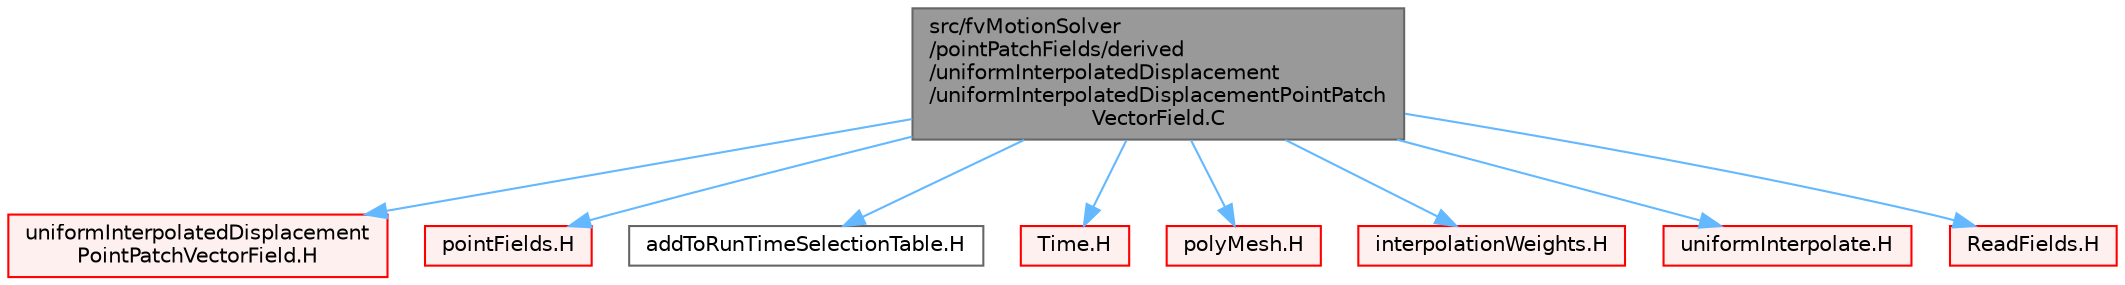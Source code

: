 digraph "src/fvMotionSolver/pointPatchFields/derived/uniformInterpolatedDisplacement/uniformInterpolatedDisplacementPointPatchVectorField.C"
{
 // LATEX_PDF_SIZE
  bgcolor="transparent";
  edge [fontname=Helvetica,fontsize=10,labelfontname=Helvetica,labelfontsize=10];
  node [fontname=Helvetica,fontsize=10,shape=box,height=0.2,width=0.4];
  Node1 [id="Node000001",label="src/fvMotionSolver\l/pointPatchFields/derived\l/uniformInterpolatedDisplacement\l/uniformInterpolatedDisplacementPointPatch\lVectorField.C",height=0.2,width=0.4,color="gray40", fillcolor="grey60", style="filled", fontcolor="black",tooltip=" "];
  Node1 -> Node2 [id="edge1_Node000001_Node000002",color="steelblue1",style="solid",tooltip=" "];
  Node2 [id="Node000002",label="uniformInterpolatedDisplacement\lPointPatchVectorField.H",height=0.2,width=0.4,color="red", fillcolor="#FFF0F0", style="filled",URL="$uniformInterpolatedDisplacementPointPatchVectorField_8H.html",tooltip=" "];
  Node1 -> Node240 [id="edge2_Node000001_Node000240",color="steelblue1",style="solid",tooltip=" "];
  Node240 [id="Node000240",label="pointFields.H",height=0.2,width=0.4,color="red", fillcolor="#FFF0F0", style="filled",URL="$pointFields_8H.html",tooltip=" "];
  Node1 -> Node351 [id="edge3_Node000001_Node000351",color="steelblue1",style="solid",tooltip=" "];
  Node351 [id="Node000351",label="addToRunTimeSelectionTable.H",height=0.2,width=0.4,color="grey40", fillcolor="white", style="filled",URL="$addToRunTimeSelectionTable_8H.html",tooltip="Macros for easy insertion into run-time selection tables."];
  Node1 -> Node352 [id="edge4_Node000001_Node000352",color="steelblue1",style="solid",tooltip=" "];
  Node352 [id="Node000352",label="Time.H",height=0.2,width=0.4,color="red", fillcolor="#FFF0F0", style="filled",URL="$Time_8H.html",tooltip=" "];
  Node1 -> Node282 [id="edge5_Node000001_Node000282",color="steelblue1",style="solid",tooltip=" "];
  Node282 [id="Node000282",label="polyMesh.H",height=0.2,width=0.4,color="red", fillcolor="#FFF0F0", style="filled",URL="$polyMesh_8H.html",tooltip=" "];
  Node1 -> Node391 [id="edge6_Node000001_Node000391",color="steelblue1",style="solid",tooltip=" "];
  Node391 [id="Node000391",label="interpolationWeights.H",height=0.2,width=0.4,color="red", fillcolor="#FFF0F0", style="filled",URL="$interpolationWeights_8H.html",tooltip=" "];
  Node1 -> Node392 [id="edge7_Node000001_Node000392",color="steelblue1",style="solid",tooltip=" "];
  Node392 [id="Node000392",label="uniformInterpolate.H",height=0.2,width=0.4,color="red", fillcolor="#FFF0F0", style="filled",URL="$uniformInterpolate_8H.html",tooltip=" "];
  Node1 -> Node395 [id="edge8_Node000001_Node000395",color="steelblue1",style="solid",tooltip=" "];
  Node395 [id="Node000395",label="ReadFields.H",height=0.2,width=0.4,color="red", fillcolor="#FFF0F0", style="filled",URL="$ReadFields_8H.html",tooltip="Field reading functions for post-processing utilities."];
}
